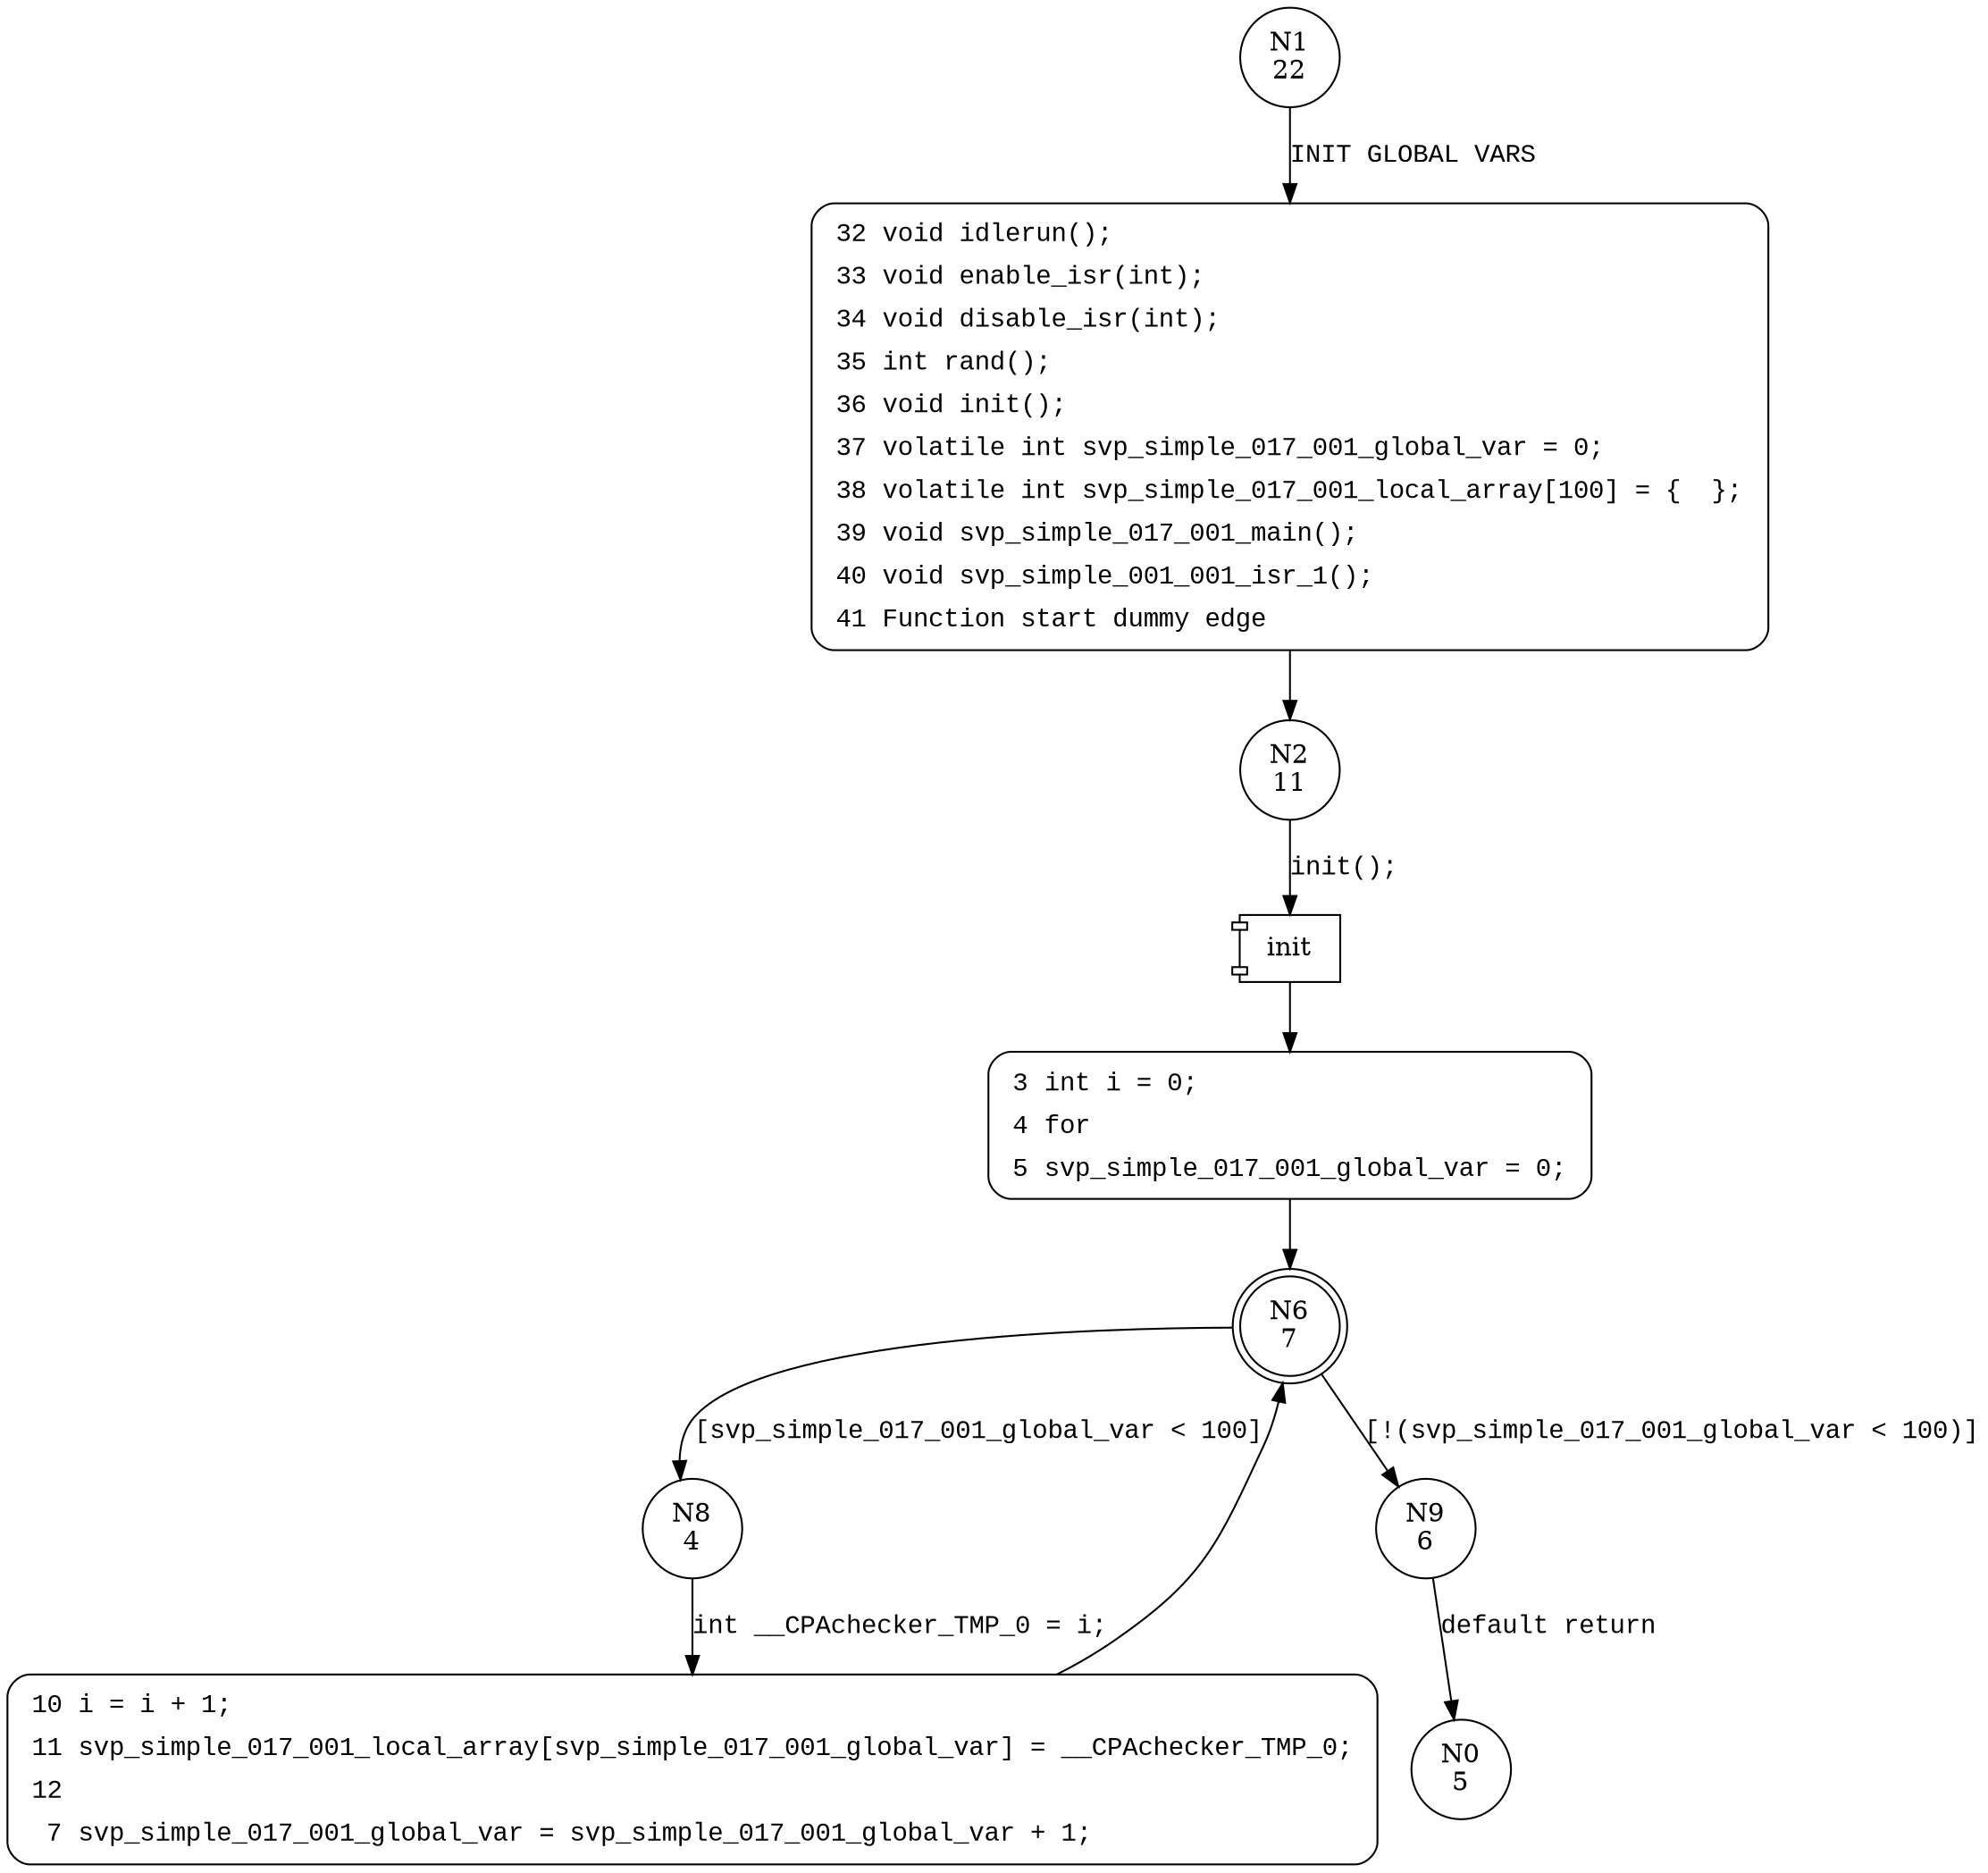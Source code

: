 digraph svp_simple_017_001_main {
1 [shape="circle" label="N1\n22"]
32 [shape="circle" label="N32\n21"]
2 [shape="circle" label="N2\n11"]
3 [shape="circle" label="N3\n10"]
6 [shape="doublecircle" label="N6\n7"]
8 [shape="circle" label="N8\n4"]
9 [shape="circle" label="N9\n6"]
10 [shape="circle" label="N10\n3"]
0 [shape="circle" label="N0\n5"]
32 [style="filled,bold" penwidth="1" fillcolor="white" fontname="Courier New" shape="Mrecord" label=<<table border="0" cellborder="0" cellpadding="3" bgcolor="white"><tr><td align="right">32</td><td align="left">void idlerun();</td></tr><tr><td align="right">33</td><td align="left">void enable_isr(int);</td></tr><tr><td align="right">34</td><td align="left">void disable_isr(int);</td></tr><tr><td align="right">35</td><td align="left">int rand();</td></tr><tr><td align="right">36</td><td align="left">void init();</td></tr><tr><td align="right">37</td><td align="left">volatile int svp_simple_017_001_global_var = 0;</td></tr><tr><td align="right">38</td><td align="left">volatile int svp_simple_017_001_local_array[100] = &#123;  &#125;;</td></tr><tr><td align="right">39</td><td align="left">void svp_simple_017_001_main();</td></tr><tr><td align="right">40</td><td align="left">void svp_simple_001_001_isr_1();</td></tr><tr><td align="right">41</td><td align="left">Function start dummy edge</td></tr></table>>]
32 -> 2[label=""]
3 [style="filled,bold" penwidth="1" fillcolor="white" fontname="Courier New" shape="Mrecord" label=<<table border="0" cellborder="0" cellpadding="3" bgcolor="white"><tr><td align="right">3</td><td align="left">int i = 0;</td></tr><tr><td align="right">4</td><td align="left">for</td></tr><tr><td align="right">5</td><td align="left">svp_simple_017_001_global_var = 0;</td></tr></table>>]
3 -> 6[label=""]
10 [style="filled,bold" penwidth="1" fillcolor="white" fontname="Courier New" shape="Mrecord" label=<<table border="0" cellborder="0" cellpadding="3" bgcolor="white"><tr><td align="right">10</td><td align="left">i = i + 1;</td></tr><tr><td align="right">11</td><td align="left">svp_simple_017_001_local_array[svp_simple_017_001_global_var] = __CPAchecker_TMP_0;</td></tr><tr><td align="right">12</td><td align="left"></td></tr><tr><td align="right">7</td><td align="left">svp_simple_017_001_global_var = svp_simple_017_001_global_var + 1;</td></tr></table>>]
10 -> 6[label=""]
1 -> 32 [label="INIT GLOBAL VARS" fontname="Courier New"]
100001 [shape="component" label="init"]
2 -> 100001 [label="init();" fontname="Courier New"]
100001 -> 3 [label="" fontname="Courier New"]
6 -> 8 [label="[svp_simple_017_001_global_var < 100]" fontname="Courier New"]
6 -> 9 [label="[!(svp_simple_017_001_global_var < 100)]" fontname="Courier New"]
8 -> 10 [label="int __CPAchecker_TMP_0 = i;" fontname="Courier New"]
9 -> 0 [label="default return" fontname="Courier New"]
}